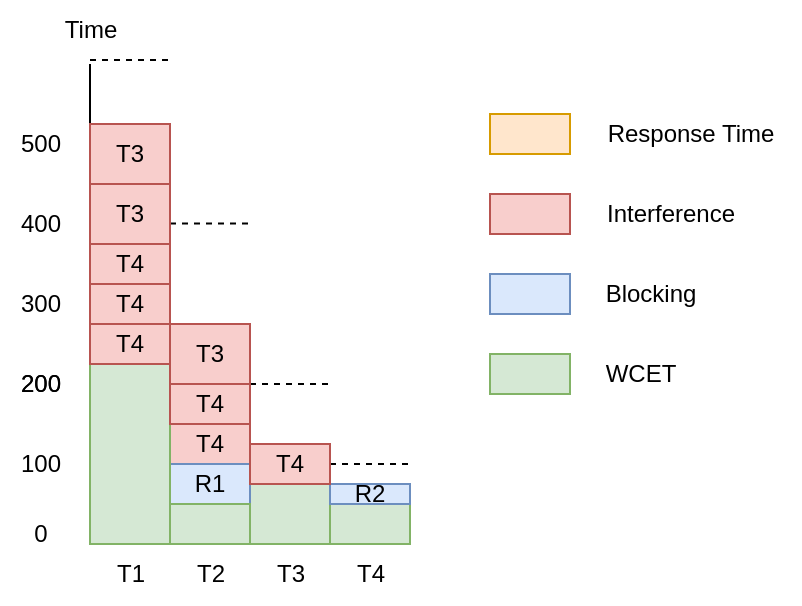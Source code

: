 <mxfile version="22.1.11" type="device">
  <diagram name="Page-1" id="5aQ9XVYzR1BFyyLYJIMl">
    <mxGraphModel dx="1562" dy="653" grid="1" gridSize="10" guides="1" tooltips="1" connect="1" arrows="1" fold="1" page="1" pageScale="1" pageWidth="850" pageHeight="1100" math="0" shadow="0">
      <root>
        <mxCell id="0" />
        <mxCell id="1" parent="0" />
        <mxCell id="VSnkwxyRjT1LF5qgz-RB-5" value="" style="endArrow=none;dashed=1;html=1;rounded=0;" edge="1" parent="1">
          <mxGeometry width="50" height="50" relative="1" as="geometry">
            <mxPoint x="40" y="238.0" as="sourcePoint" />
            <mxPoint x="80" y="238.0" as="targetPoint" />
          </mxGeometry>
        </mxCell>
        <mxCell id="VSnkwxyRjT1LF5qgz-RB-6" value="" style="endArrow=none;html=1;rounded=0;" edge="1" parent="1">
          <mxGeometry width="50" height="50" relative="1" as="geometry">
            <mxPoint x="40" y="480" as="sourcePoint" />
            <mxPoint x="40" y="240" as="targetPoint" />
          </mxGeometry>
        </mxCell>
        <mxCell id="VSnkwxyRjT1LF5qgz-RB-7" value="" style="endArrow=none;html=1;rounded=0;entryX=1;entryY=1;entryDx=0;entryDy=0;" edge="1" parent="1" target="VSnkwxyRjT1LF5qgz-RB-26">
          <mxGeometry width="50" height="50" relative="1" as="geometry">
            <mxPoint x="40" y="479.47" as="sourcePoint" />
            <mxPoint x="240" y="479.47" as="targetPoint" />
          </mxGeometry>
        </mxCell>
        <mxCell id="VSnkwxyRjT1LF5qgz-RB-9" value="T1" style="text;html=1;align=center;verticalAlign=middle;resizable=0;points=[];autosize=1;strokeColor=none;fillColor=none;" vertex="1" parent="1">
          <mxGeometry x="40" y="480" width="40" height="30" as="geometry" />
        </mxCell>
        <mxCell id="VSnkwxyRjT1LF5qgz-RB-10" value="T2" style="text;html=1;align=center;verticalAlign=middle;resizable=0;points=[];autosize=1;strokeColor=none;fillColor=none;" vertex="1" parent="1">
          <mxGeometry x="80" y="480" width="40" height="30" as="geometry" />
        </mxCell>
        <mxCell id="VSnkwxyRjT1LF5qgz-RB-11" value="T3" style="text;html=1;align=center;verticalAlign=middle;resizable=0;points=[];autosize=1;strokeColor=none;fillColor=none;" vertex="1" parent="1">
          <mxGeometry x="120" y="480" width="40" height="30" as="geometry" />
        </mxCell>
        <mxCell id="VSnkwxyRjT1LF5qgz-RB-12" value="T4&lt;br&gt;" style="text;html=1;align=center;verticalAlign=middle;resizable=0;points=[];autosize=1;strokeColor=none;fillColor=none;" vertex="1" parent="1">
          <mxGeometry x="160" y="480" width="40" height="30" as="geometry" />
        </mxCell>
        <mxCell id="VSnkwxyRjT1LF5qgz-RB-14" value="" style="endArrow=none;dashed=1;html=1;rounded=0;" edge="1" parent="1">
          <mxGeometry width="50" height="50" relative="1" as="geometry">
            <mxPoint x="80" y="319.74" as="sourcePoint" />
            <mxPoint x="120" y="319.74" as="targetPoint" />
          </mxGeometry>
        </mxCell>
        <mxCell id="VSnkwxyRjT1LF5qgz-RB-15" value="" style="endArrow=none;dashed=1;html=1;rounded=0;" edge="1" parent="1">
          <mxGeometry width="50" height="50" relative="1" as="geometry">
            <mxPoint x="120" y="400" as="sourcePoint" />
            <mxPoint x="160" y="400" as="targetPoint" />
          </mxGeometry>
        </mxCell>
        <mxCell id="VSnkwxyRjT1LF5qgz-RB-17" value="" style="rounded=0;whiteSpace=wrap;html=1;fillColor=#ffe6cc;strokeColor=#d79b00;" vertex="1" parent="1">
          <mxGeometry x="240" y="265" width="40" height="20" as="geometry" />
        </mxCell>
        <mxCell id="VSnkwxyRjT1LF5qgz-RB-20" value="" style="endArrow=none;dashed=1;html=1;rounded=0;" edge="1" parent="1">
          <mxGeometry width="50" height="50" relative="1" as="geometry">
            <mxPoint x="160" y="440" as="sourcePoint" />
            <mxPoint x="200" y="440" as="targetPoint" />
          </mxGeometry>
        </mxCell>
        <mxCell id="VSnkwxyRjT1LF5qgz-RB-21" value="Response Time" style="text;html=1;align=center;verticalAlign=middle;resizable=0;points=[];autosize=1;strokeColor=none;fillColor=none;" vertex="1" parent="1">
          <mxGeometry x="285" y="260" width="110" height="30" as="geometry" />
        </mxCell>
        <mxCell id="VSnkwxyRjT1LF5qgz-RB-22" value="T4" style="rounded=0;whiteSpace=wrap;html=1;fillColor=#f8cecc;strokeColor=#b85450;" vertex="1" parent="1">
          <mxGeometry x="80" y="420" width="40" height="20" as="geometry" />
        </mxCell>
        <mxCell id="VSnkwxyRjT1LF5qgz-RB-23" value="Interference" style="text;html=1;align=center;verticalAlign=middle;resizable=0;points=[];autosize=1;strokeColor=none;fillColor=none;" vertex="1" parent="1">
          <mxGeometry x="285" y="300" width="90" height="30" as="geometry" />
        </mxCell>
        <mxCell id="VSnkwxyRjT1LF5qgz-RB-24" value="" style="rounded=0;whiteSpace=wrap;html=1;fillColor=#dae8fc;strokeColor=#6c8ebf;" vertex="1" parent="1">
          <mxGeometry x="240" y="345" width="40" height="20" as="geometry" />
        </mxCell>
        <mxCell id="VSnkwxyRjT1LF5qgz-RB-25" value="Blocking" style="text;html=1;align=center;verticalAlign=middle;resizable=0;points=[];autosize=1;strokeColor=none;fillColor=none;" vertex="1" parent="1">
          <mxGeometry x="285" y="340" width="70" height="30" as="geometry" />
        </mxCell>
        <mxCell id="VSnkwxyRjT1LF5qgz-RB-26" value="" style="rounded=0;whiteSpace=wrap;html=1;fillColor=#d5e8d4;strokeColor=#82b366;" vertex="1" parent="1">
          <mxGeometry x="160" y="460" width="40" height="20" as="geometry" />
        </mxCell>
        <mxCell id="VSnkwxyRjT1LF5qgz-RB-27" value="WCET" style="text;html=1;align=center;verticalAlign=middle;resizable=0;points=[];autosize=1;strokeColor=none;fillColor=none;" vertex="1" parent="1">
          <mxGeometry x="285" y="380" width="60" height="30" as="geometry" />
        </mxCell>
        <mxCell id="VSnkwxyRjT1LF5qgz-RB-29" value="" style="rounded=0;whiteSpace=wrap;html=1;fillColor=#d5e8d4;strokeColor=#82b366;" vertex="1" parent="1">
          <mxGeometry x="120" y="450" width="40" height="30" as="geometry" />
        </mxCell>
        <mxCell id="VSnkwxyRjT1LF5qgz-RB-31" value="R1" style="rounded=0;whiteSpace=wrap;html=1;fillColor=#dae8fc;strokeColor=#6c8ebf;" vertex="1" parent="1">
          <mxGeometry x="80" y="440" width="40" height="20" as="geometry" />
        </mxCell>
        <mxCell id="VSnkwxyRjT1LF5qgz-RB-32" value="R2" style="rounded=0;whiteSpace=wrap;html=1;fillColor=#dae8fc;strokeColor=#6c8ebf;" vertex="1" parent="1">
          <mxGeometry x="160" y="450" width="40" height="10" as="geometry" />
        </mxCell>
        <mxCell id="VSnkwxyRjT1LF5qgz-RB-33" value="" style="rounded=0;whiteSpace=wrap;html=1;fillColor=#d5e8d4;strokeColor=#82b366;" vertex="1" parent="1">
          <mxGeometry x="240" y="385" width="40" height="20" as="geometry" />
        </mxCell>
        <mxCell id="VSnkwxyRjT1LF5qgz-RB-34" value="" style="rounded=0;whiteSpace=wrap;html=1;fillColor=#d5e8d4;strokeColor=#82b366;" vertex="1" parent="1">
          <mxGeometry x="40" y="390" width="40" height="90" as="geometry" />
        </mxCell>
        <mxCell id="VSnkwxyRjT1LF5qgz-RB-35" value="" style="rounded=0;whiteSpace=wrap;html=1;fillColor=#d5e8d4;strokeColor=#82b366;" vertex="1" parent="1">
          <mxGeometry x="80" y="460" width="40" height="20" as="geometry" />
        </mxCell>
        <mxCell id="VSnkwxyRjT1LF5qgz-RB-37" value="T4" style="rounded=0;whiteSpace=wrap;html=1;fillColor=#f8cecc;strokeColor=#b85450;" vertex="1" parent="1">
          <mxGeometry x="120" y="430" width="40" height="20" as="geometry" />
        </mxCell>
        <mxCell id="VSnkwxyRjT1LF5qgz-RB-38" value="T4" style="rounded=0;whiteSpace=wrap;html=1;fillColor=#f8cecc;strokeColor=#b85450;" vertex="1" parent="1">
          <mxGeometry x="80" y="400" width="40" height="20" as="geometry" />
        </mxCell>
        <mxCell id="VSnkwxyRjT1LF5qgz-RB-39" value="T3" style="rounded=0;whiteSpace=wrap;html=1;fillColor=#f8cecc;strokeColor=#b85450;" vertex="1" parent="1">
          <mxGeometry x="80" y="370" width="40" height="30" as="geometry" />
        </mxCell>
        <mxCell id="VSnkwxyRjT1LF5qgz-RB-40" value="T4" style="rounded=0;whiteSpace=wrap;html=1;fillColor=#f8cecc;strokeColor=#b85450;" vertex="1" parent="1">
          <mxGeometry x="40" y="370" width="40" height="20" as="geometry" />
        </mxCell>
        <mxCell id="VSnkwxyRjT1LF5qgz-RB-41" value="T3" style="rounded=0;whiteSpace=wrap;html=1;fillColor=#f8cecc;strokeColor=#b85450;" vertex="1" parent="1">
          <mxGeometry x="40" y="300" width="40" height="30" as="geometry" />
        </mxCell>
        <mxCell id="VSnkwxyRjT1LF5qgz-RB-42" value="T4" style="rounded=0;whiteSpace=wrap;html=1;fillColor=#f8cecc;strokeColor=#b85450;" vertex="1" parent="1">
          <mxGeometry x="40" y="350" width="40" height="20" as="geometry" />
        </mxCell>
        <mxCell id="VSnkwxyRjT1LF5qgz-RB-43" value="T4" style="rounded=0;whiteSpace=wrap;html=1;fillColor=#f8cecc;strokeColor=#b85450;" vertex="1" parent="1">
          <mxGeometry x="40" y="330" width="40" height="20" as="geometry" />
        </mxCell>
        <mxCell id="VSnkwxyRjT1LF5qgz-RB-44" value="T3" style="rounded=0;whiteSpace=wrap;html=1;fillColor=#f8cecc;strokeColor=#b85450;" vertex="1" parent="1">
          <mxGeometry x="40" y="270" width="40" height="30" as="geometry" />
        </mxCell>
        <mxCell id="VSnkwxyRjT1LF5qgz-RB-45" value="" style="rounded=0;whiteSpace=wrap;html=1;fillColor=#f8cecc;strokeColor=#b85450;" vertex="1" parent="1">
          <mxGeometry x="240" y="305" width="40" height="20" as="geometry" />
        </mxCell>
        <mxCell id="VSnkwxyRjT1LF5qgz-RB-47" value="Time" style="text;html=1;align=center;verticalAlign=middle;resizable=0;points=[];autosize=1;strokeColor=none;fillColor=none;" vertex="1" parent="1">
          <mxGeometry x="15" y="208" width="50" height="30" as="geometry" />
        </mxCell>
        <mxCell id="VSnkwxyRjT1LF5qgz-RB-48" value="500" style="text;html=1;align=center;verticalAlign=middle;resizable=0;points=[];autosize=1;strokeColor=none;fillColor=none;" vertex="1" parent="1">
          <mxGeometry x="-5" y="265" width="40" height="30" as="geometry" />
        </mxCell>
        <mxCell id="VSnkwxyRjT1LF5qgz-RB-50" value="100" style="text;html=1;align=center;verticalAlign=middle;resizable=0;points=[];autosize=1;strokeColor=none;fillColor=none;" vertex="1" parent="1">
          <mxGeometry x="-5" y="425" width="40" height="30" as="geometry" />
        </mxCell>
        <mxCell id="VSnkwxyRjT1LF5qgz-RB-51" value="200" style="text;html=1;align=center;verticalAlign=middle;resizable=0;points=[];autosize=1;strokeColor=none;fillColor=none;" vertex="1" parent="1">
          <mxGeometry x="-5" y="385" width="40" height="30" as="geometry" />
        </mxCell>
        <mxCell id="VSnkwxyRjT1LF5qgz-RB-53" value="200" style="text;html=1;align=center;verticalAlign=middle;resizable=0;points=[];autosize=1;strokeColor=none;fillColor=none;" vertex="1" parent="1">
          <mxGeometry x="-5" y="385" width="40" height="30" as="geometry" />
        </mxCell>
        <mxCell id="VSnkwxyRjT1LF5qgz-RB-54" value="300" style="text;html=1;align=center;verticalAlign=middle;resizable=0;points=[];autosize=1;strokeColor=none;fillColor=none;" vertex="1" parent="1">
          <mxGeometry x="-5" y="345" width="40" height="30" as="geometry" />
        </mxCell>
        <mxCell id="VSnkwxyRjT1LF5qgz-RB-55" value="400" style="text;html=1;align=center;verticalAlign=middle;resizable=0;points=[];autosize=1;strokeColor=none;fillColor=none;" vertex="1" parent="1">
          <mxGeometry x="-5" y="305" width="40" height="30" as="geometry" />
        </mxCell>
        <mxCell id="VSnkwxyRjT1LF5qgz-RB-56" value="0" style="text;html=1;align=center;verticalAlign=middle;resizable=0;points=[];autosize=1;strokeColor=none;fillColor=none;" vertex="1" parent="1">
          <mxGeometry y="460" width="30" height="30" as="geometry" />
        </mxCell>
      </root>
    </mxGraphModel>
  </diagram>
</mxfile>
